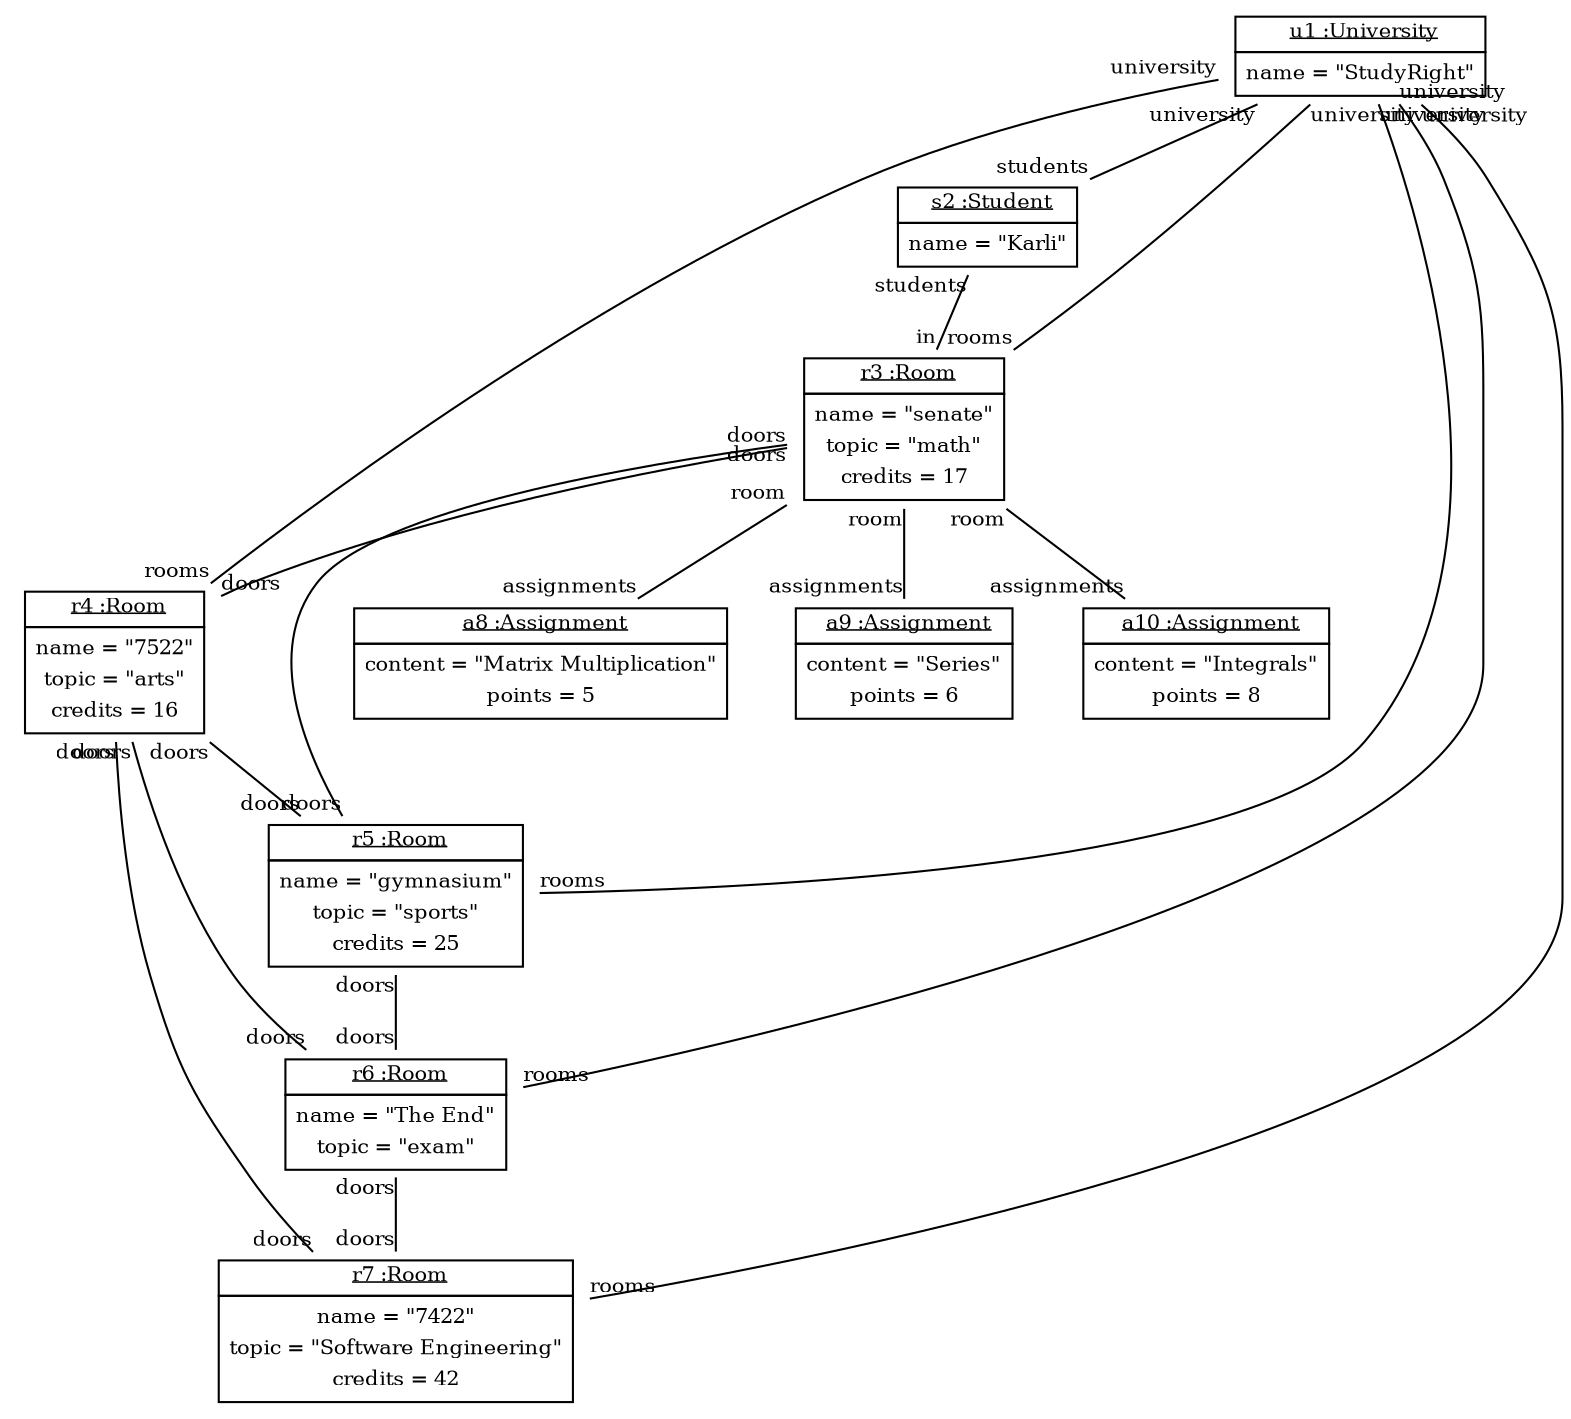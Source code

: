 graph ObjectDiagram {
   node [shape = none, fontsize = 10];
   edge [fontsize = 10];
   compound=true;

u1 [label=<<table border='0' cellborder='1' cellspacing='0'> <tr> <td> <u>u1 :University</u></td></tr><tr><td><table border='0' cellborder='0' cellspacing='0'><tr><td>name = "StudyRight"</td></tr></table></td></tr></table>>];
s2 [label=<<table border='0' cellborder='1' cellspacing='0'> <tr> <td> <u>s2 :Student</u></td></tr><tr><td><table border='0' cellborder='0' cellspacing='0'><tr><td>name = "Karli"</td></tr></table></td></tr></table>>];
r3 [label=<<table border='0' cellborder='1' cellspacing='0'> <tr> <td> <u>r3 :Room</u></td></tr><tr><td><table border='0' cellborder='0' cellspacing='0'><tr><td>name = "senate"</td></tr><tr><td>topic = "math"</td></tr><tr><td>credits = 17</td></tr></table></td></tr></table>>];
r4 [label=<<table border='0' cellborder='1' cellspacing='0'> <tr> <td> <u>r4 :Room</u></td></tr><tr><td><table border='0' cellborder='0' cellspacing='0'><tr><td>name = "7522"</td></tr><tr><td>topic = "arts"</td></tr><tr><td>credits = 16</td></tr></table></td></tr></table>>];
r5 [label=<<table border='0' cellborder='1' cellspacing='0'> <tr> <td> <u>r5 :Room</u></td></tr><tr><td><table border='0' cellborder='0' cellspacing='0'><tr><td>name = "gymnasium"</td></tr><tr><td>topic = "sports"</td></tr><tr><td>credits = 25</td></tr></table></td></tr></table>>];
r6 [label=<<table border='0' cellborder='1' cellspacing='0'> <tr> <td> <u>r6 :Room</u></td></tr><tr><td><table border='0' cellborder='0' cellspacing='0'><tr><td>name = "The End"</td></tr><tr><td>topic = "exam"</td></tr></table></td></tr></table>>];
r7 [label=<<table border='0' cellborder='1' cellspacing='0'> <tr> <td> <u>r7 :Room</u></td></tr><tr><td><table border='0' cellborder='0' cellspacing='0'><tr><td>name = "7422"</td></tr><tr><td>topic = "Software Engineering"</td></tr><tr><td>credits = 42</td></tr></table></td></tr></table>>];
a8 [label=<<table border='0' cellborder='1' cellspacing='0'> <tr> <td> <u>a8 :Assignment</u></td></tr><tr><td><table border='0' cellborder='0' cellspacing='0'><tr><td>content = "Matrix Multiplication"</td></tr><tr><td>points = 5</td></tr></table></td></tr></table>>];
a9 [label=<<table border='0' cellborder='1' cellspacing='0'> <tr> <td> <u>a9 :Assignment</u></td></tr><tr><td><table border='0' cellborder='0' cellspacing='0'><tr><td>content = "Series"</td></tr><tr><td>points = 6</td></tr></table></td></tr></table>>];
a10 [label=<<table border='0' cellborder='1' cellspacing='0'> <tr> <td> <u>a10 :Assignment</u></td></tr><tr><td><table border='0' cellborder='0' cellspacing='0'><tr><td>content = "Integrals"</td></tr><tr><td>points = 8</td></tr></table></td></tr></table>>];

u1 -- s2 [headlabel = "students" taillabel = "university"];
u1 -- r3 [headlabel = "rooms" taillabel = "university"];
u1 -- r4 [headlabel = "rooms" taillabel = "university"];
u1 -- r5 [headlabel = "rooms" taillabel = "university"];
u1 -- r6 [headlabel = "rooms" taillabel = "university"];
u1 -- r7 [headlabel = "rooms" taillabel = "university"];
s2 -- r3 [headlabel = "in" taillabel = "students"];
r3 -- r4 [headlabel = "doors" taillabel = "doors"];
r3 -- r5 [headlabel = "doors" taillabel = "doors"];
r3 -- a8 [headlabel = "assignments" taillabel = "room"];
r3 -- a9 [headlabel = "assignments" taillabel = "room"];
r3 -- a10 [headlabel = "assignments" taillabel = "room"];
r4 -- r5 [headlabel = "doors" taillabel = "doors"];
r4 -- r6 [headlabel = "doors" taillabel = "doors"];
r4 -- r7 [headlabel = "doors" taillabel = "doors"];
r5 -- r6 [headlabel = "doors" taillabel = "doors"];
r6 -- r7 [headlabel = "doors" taillabel = "doors"];
}
